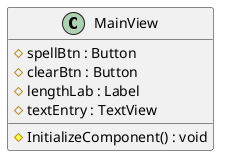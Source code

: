 @startuml MainViewDesigner

class MainView
{
    # spellBtn : Button
    # clearBtn : Button
    # lengthLab : Label
    # textEntry : TextView
    # InitializeComponent() : void
}

@enduml